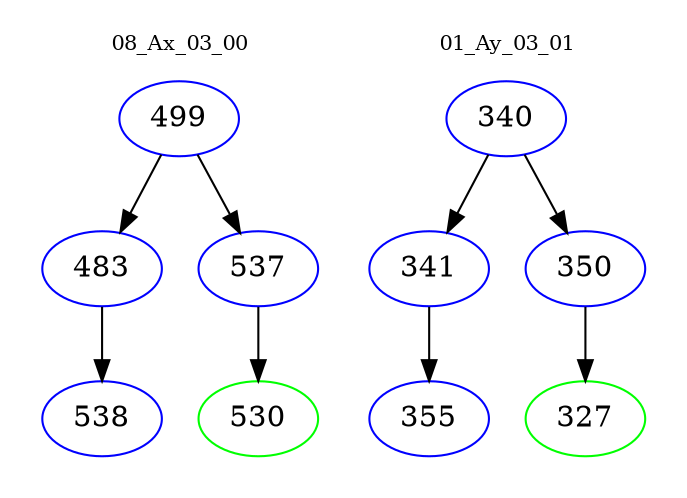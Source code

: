 digraph{
subgraph cluster_0 {
color = white
label = "08_Ax_03_00";
fontsize=10;
T0_499 [label="499", color="blue"]
T0_499 -> T0_483 [color="black"]
T0_483 [label="483", color="blue"]
T0_483 -> T0_538 [color="black"]
T0_538 [label="538", color="blue"]
T0_499 -> T0_537 [color="black"]
T0_537 [label="537", color="blue"]
T0_537 -> T0_530 [color="black"]
T0_530 [label="530", color="green"]
}
subgraph cluster_1 {
color = white
label = "01_Ay_03_01";
fontsize=10;
T1_340 [label="340", color="blue"]
T1_340 -> T1_341 [color="black"]
T1_341 [label="341", color="blue"]
T1_341 -> T1_355 [color="black"]
T1_355 [label="355", color="blue"]
T1_340 -> T1_350 [color="black"]
T1_350 [label="350", color="blue"]
T1_350 -> T1_327 [color="black"]
T1_327 [label="327", color="green"]
}
}
